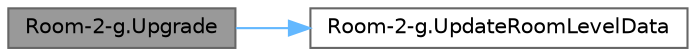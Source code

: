 digraph "Room-2-g.Upgrade"
{
 // INTERACTIVE_SVG=YES
 // LATEX_PDF_SIZE
  bgcolor="transparent";
  edge [fontname=Helvetica,fontsize=10,labelfontname=Helvetica,labelfontsize=10];
  node [fontname=Helvetica,fontsize=10,shape=box,height=0.2,width=0.4];
  rankdir="LR";
  Node1 [id="Node000001",label="Room-2-g.Upgrade",height=0.2,width=0.4,color="gray40", fillcolor="grey60", style="filled", fontcolor="black",tooltip="방 업그레이드 - 스탯 시스템 관련 코드 추가"];
  Node1 -> Node2 [id="edge1_Node000001_Node000002",color="steelblue1",style="solid",tooltip=" "];
  Node2 [id="Node000002",label="Room-2-g.UpdateRoomLevelData",height=0.2,width=0.4,color="grey40", fillcolor="white", style="filled",URL="$class_room-2-g.html#a991f10d83518af889058b13763fd3e25",tooltip="모든 방 타입에서 공통으로 사용할 수 있는 레벨 데이터 업데이트 메서드"];
}
